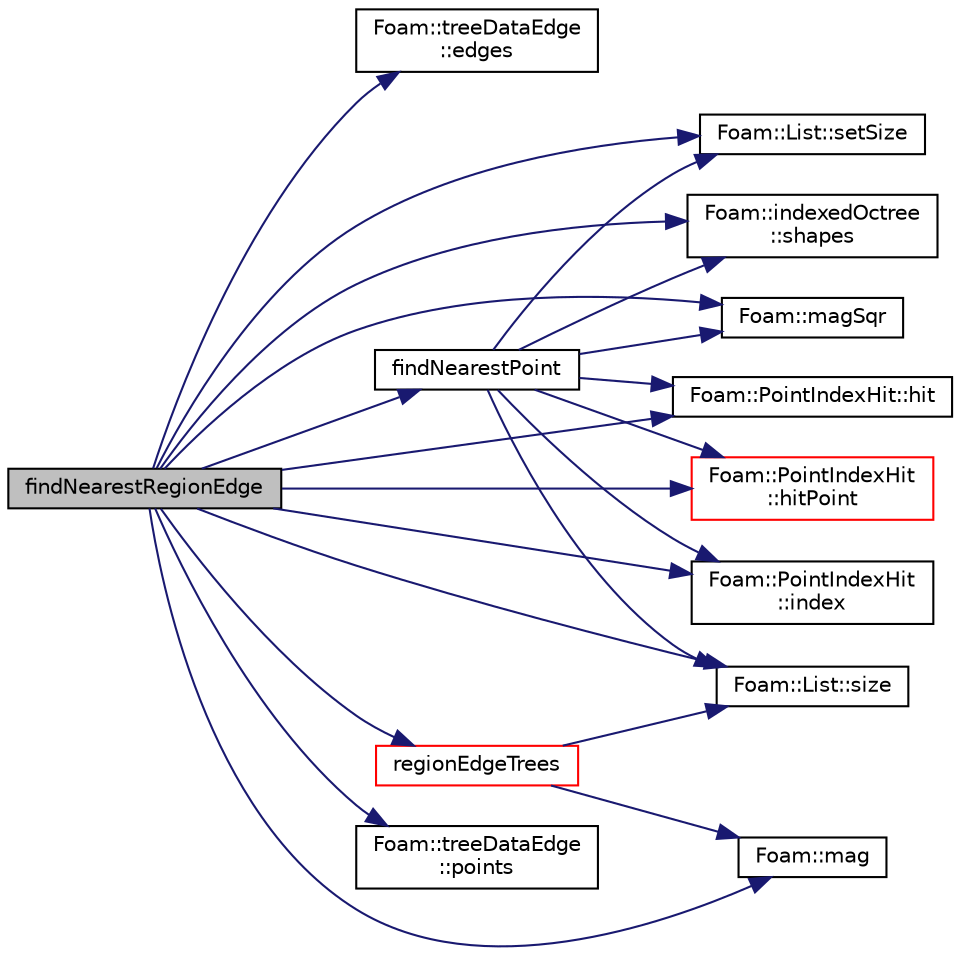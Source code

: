 digraph "findNearestRegionEdge"
{
  bgcolor="transparent";
  edge [fontname="Helvetica",fontsize="10",labelfontname="Helvetica",labelfontsize="10"];
  node [fontname="Helvetica",fontsize="10",shape=record];
  rankdir="LR";
  Node486 [label="findNearestRegionEdge",height=0.2,width=0.4,color="black", fillcolor="grey75", style="filled", fontcolor="black"];
  Node486 -> Node487 [color="midnightblue",fontsize="10",style="solid",fontname="Helvetica"];
  Node487 [label="Foam::treeDataEdge\l::edges",height=0.2,width=0.4,color="black",URL="$a26161.html#ac8d2a6c5ee06c3249c346595d7ecb470"];
  Node486 -> Node488 [color="midnightblue",fontsize="10",style="solid",fontname="Helvetica"];
  Node488 [label="findNearestPoint",height=0.2,width=0.4,color="black",URL="$a25877.html#a02ca0be1e44c1ac479b2f0a1e82bada5",tooltip="Find nearest feature point. Sets: "];
  Node488 -> Node489 [color="midnightblue",fontsize="10",style="solid",fontname="Helvetica"];
  Node489 [label="Foam::List::setSize",height=0.2,width=0.4,color="black",URL="$a26833.html#aedb985ffeaf1bdbfeccc2a8730405703",tooltip="Reset size of List. "];
  Node488 -> Node490 [color="midnightblue",fontsize="10",style="solid",fontname="Helvetica"];
  Node490 [label="Foam::List::size",height=0.2,width=0.4,color="black",URL="$a26833.html#a8a5f6fa29bd4b500caf186f60245b384",tooltip="Override size to be inconsistent with allocated storage. "];
  Node488 -> Node491 [color="midnightblue",fontsize="10",style="solid",fontname="Helvetica"];
  Node491 [label="Foam::indexedOctree\l::shapes",height=0.2,width=0.4,color="black",URL="$a26157.html#a018ca10cf68431d68c860ee380d4b4be",tooltip="Reference to shape. "];
  Node488 -> Node492 [color="midnightblue",fontsize="10",style="solid",fontname="Helvetica"];
  Node492 [label="Foam::magSqr",height=0.2,width=0.4,color="black",URL="$a21851.html#ae6fff2c6981e6d9618aa5038e69def6e"];
  Node488 -> Node493 [color="midnightblue",fontsize="10",style="solid",fontname="Helvetica"];
  Node493 [label="Foam::PointIndexHit::hit",height=0.2,width=0.4,color="black",URL="$a28721.html#aee8dc30bf27cefe419b15f96e594c155",tooltip="Is there a hit. "];
  Node488 -> Node494 [color="midnightblue",fontsize="10",style="solid",fontname="Helvetica"];
  Node494 [label="Foam::PointIndexHit\l::hitPoint",height=0.2,width=0.4,color="red",URL="$a28721.html#a0350feff966a8bc8833a84ca454f1e5e",tooltip="Return hit point. "];
  Node488 -> Node540 [color="midnightblue",fontsize="10",style="solid",fontname="Helvetica"];
  Node540 [label="Foam::PointIndexHit\l::index",height=0.2,width=0.4,color="black",URL="$a28721.html#a4a438520bb14406481732edc13c119c7",tooltip="Return index. "];
  Node486 -> Node493 [color="midnightblue",fontsize="10",style="solid",fontname="Helvetica"];
  Node486 -> Node494 [color="midnightblue",fontsize="10",style="solid",fontname="Helvetica"];
  Node486 -> Node540 [color="midnightblue",fontsize="10",style="solid",fontname="Helvetica"];
  Node486 -> Node541 [color="midnightblue",fontsize="10",style="solid",fontname="Helvetica"];
  Node541 [label="Foam::mag",height=0.2,width=0.4,color="black",URL="$a21851.html#a929da2a3fdcf3dacbbe0487d3a330dae"];
  Node486 -> Node492 [color="midnightblue",fontsize="10",style="solid",fontname="Helvetica"];
  Node486 -> Node542 [color="midnightblue",fontsize="10",style="solid",fontname="Helvetica"];
  Node542 [label="Foam::treeDataEdge\l::points",height=0.2,width=0.4,color="black",URL="$a26161.html#afb6c3bde245ae6ea91f1c538da59f8fc"];
  Node486 -> Node543 [color="midnightblue",fontsize="10",style="solid",fontname="Helvetica"];
  Node543 [label="regionEdgeTrees",height=0.2,width=0.4,color="red",URL="$a25877.html#a8b10e1c25153aef632c6fea885ce9bf0"];
  Node543 -> Node541 [color="midnightblue",fontsize="10",style="solid",fontname="Helvetica"];
  Node543 -> Node490 [color="midnightblue",fontsize="10",style="solid",fontname="Helvetica"];
  Node486 -> Node489 [color="midnightblue",fontsize="10",style="solid",fontname="Helvetica"];
  Node486 -> Node491 [color="midnightblue",fontsize="10",style="solid",fontname="Helvetica"];
  Node486 -> Node490 [color="midnightblue",fontsize="10",style="solid",fontname="Helvetica"];
}
